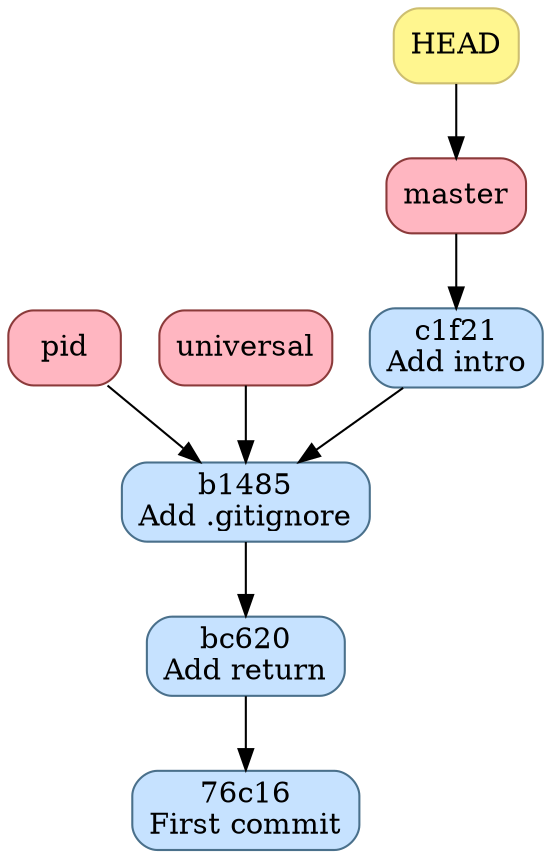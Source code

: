 digraph "git history" {
  "master" [shape="box",style="rounded,filled",color="indianred4", fillcolor="lightpink", label="master"];
  "master" -> "c1f21";
  "pid" [shape="box",style="rounded,filled",color="indianred4", fillcolor="lightpink", label="pid"];
  "pid" -> "b1485";
  "universal" [shape="box",style="rounded,filled",color="indianred4", fillcolor="lightpink", label="universal"];
  "universal" -> "b1485";
  "HEAD" [shape="box",style="rounded,filled",color="lightgoldenrod3", fillcolor="khaki1", label="HEAD"];
  "HEAD" -> "master";
  "c1f21" [shape="box",style="rounded,filled",color="skyblue4", fillcolor="slategray1", label="c1f21\nAdd intro"];
  "c1f21" -> "b1485";
  "b1485" [shape="box",style="rounded,filled",color="skyblue4", fillcolor="slategray1", label="b1485\nAdd .gitignore"];
  "b1485" -> "bc620";
  "bc620" [shape="box",style="rounded,filled",color="skyblue4", fillcolor="slategray1", label="bc620\nAdd return"];
  "bc620" -> "76c16";
  "76c16" [shape="box",style="rounded,filled",color="skyblue4", fillcolor="slategray1", label="76c16\nFirst commit"];
}
